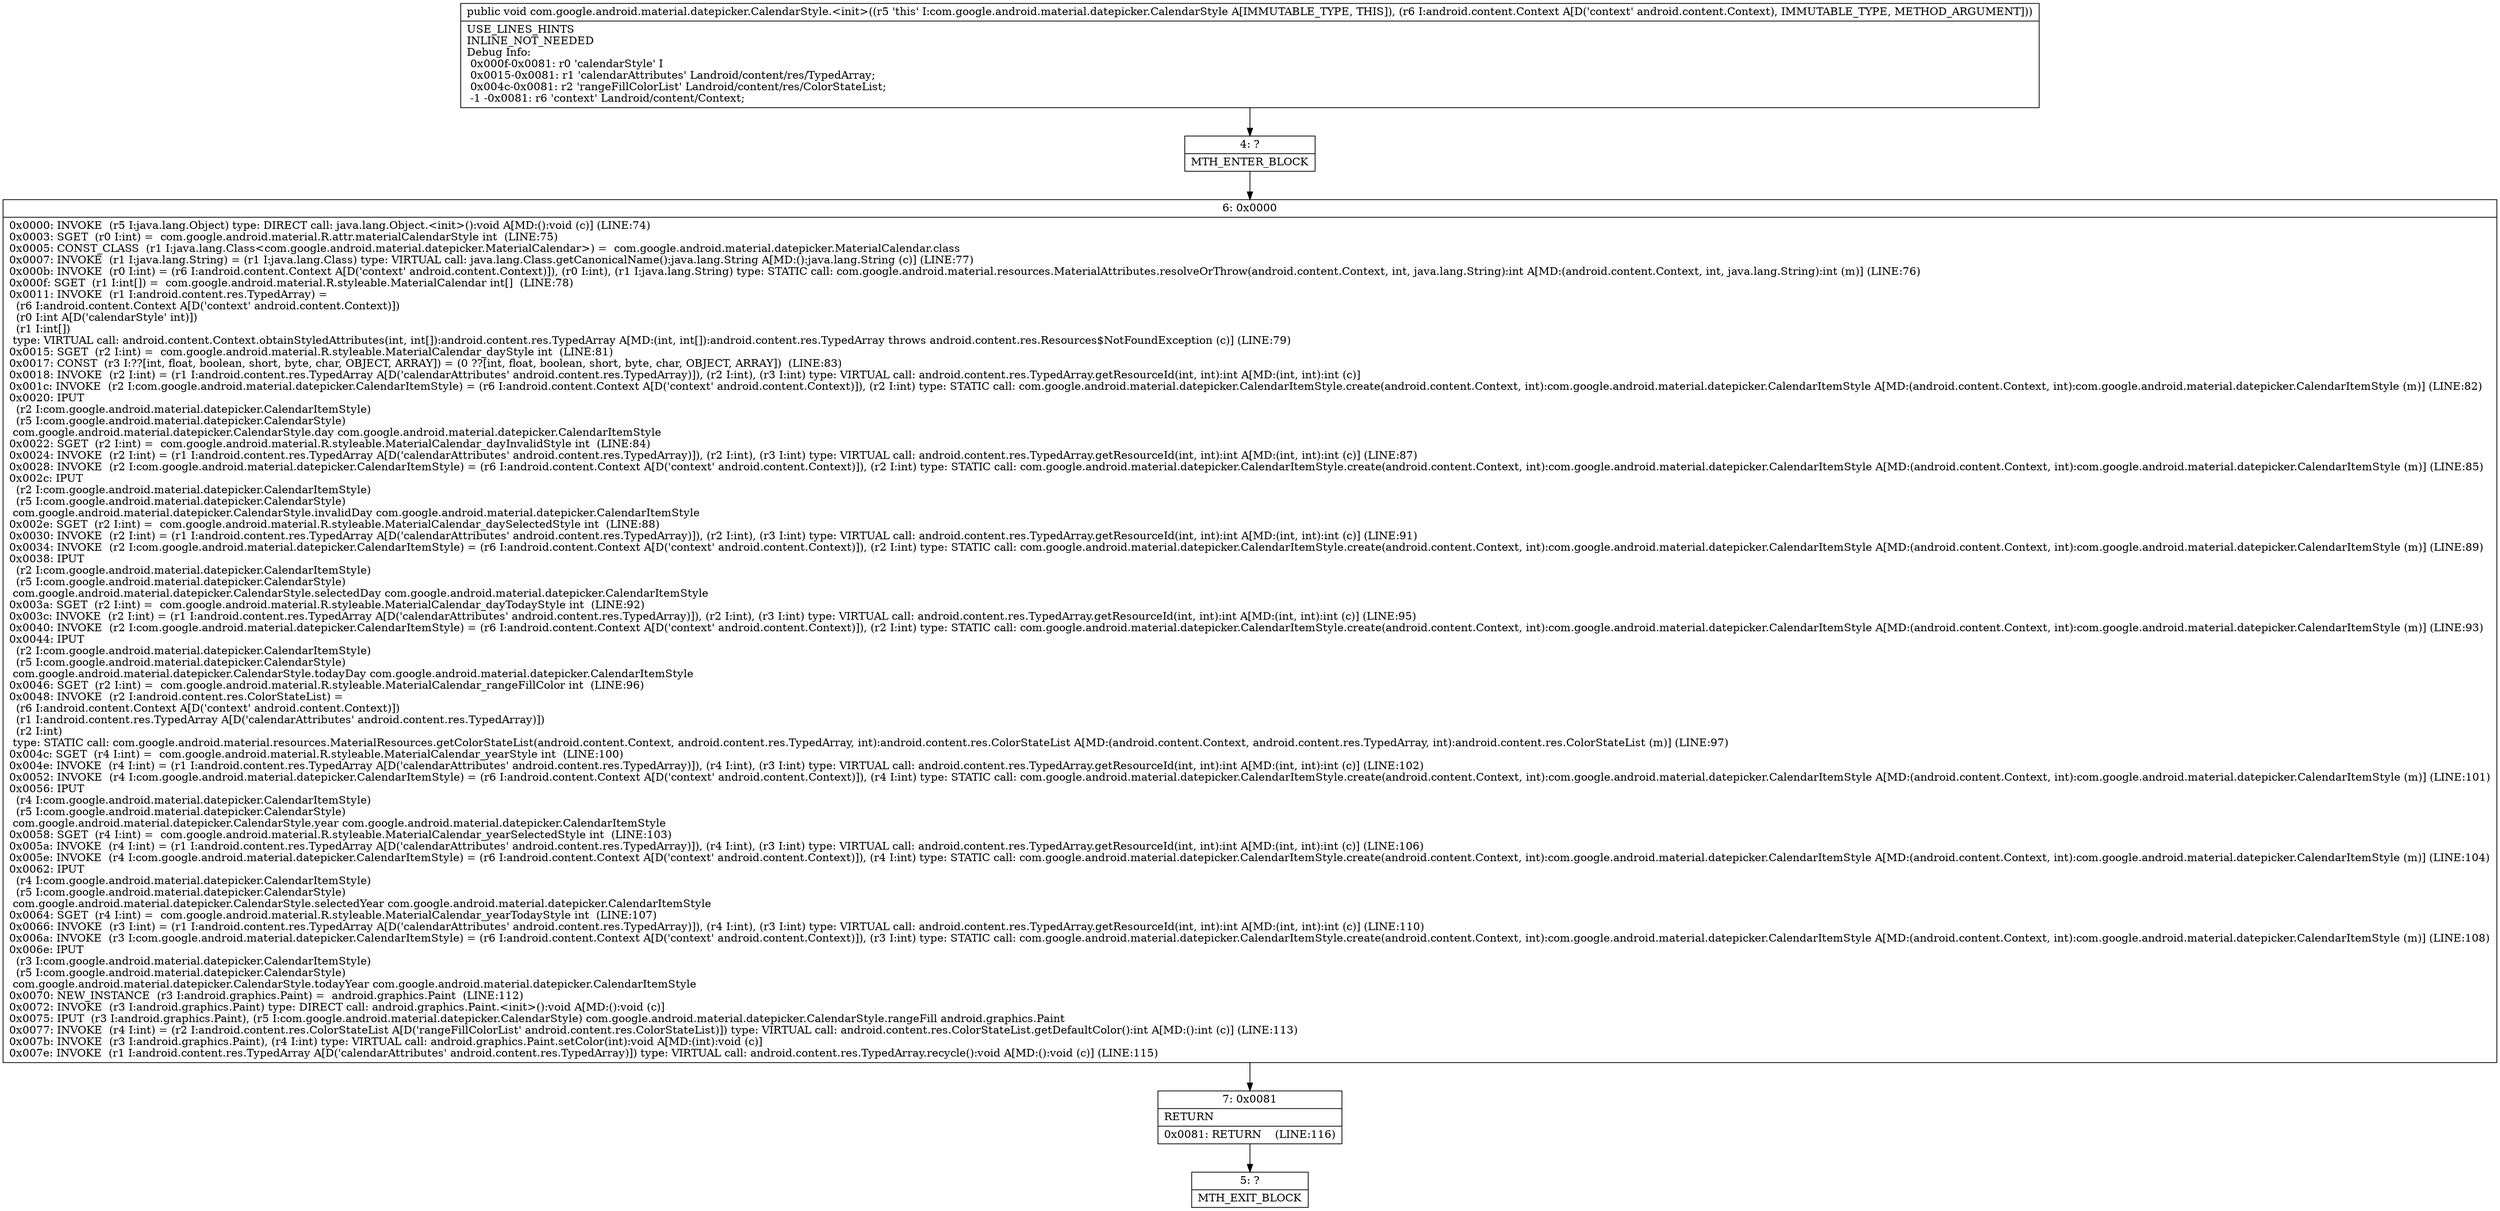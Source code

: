 digraph "CFG forcom.google.android.material.datepicker.CalendarStyle.\<init\>(Landroid\/content\/Context;)V" {
Node_4 [shape=record,label="{4\:\ ?|MTH_ENTER_BLOCK\l}"];
Node_6 [shape=record,label="{6\:\ 0x0000|0x0000: INVOKE  (r5 I:java.lang.Object) type: DIRECT call: java.lang.Object.\<init\>():void A[MD:():void (c)] (LINE:74)\l0x0003: SGET  (r0 I:int) =  com.google.android.material.R.attr.materialCalendarStyle int  (LINE:75)\l0x0005: CONST_CLASS  (r1 I:java.lang.Class\<com.google.android.material.datepicker.MaterialCalendar\>) =  com.google.android.material.datepicker.MaterialCalendar.class \l0x0007: INVOKE  (r1 I:java.lang.String) = (r1 I:java.lang.Class) type: VIRTUAL call: java.lang.Class.getCanonicalName():java.lang.String A[MD:():java.lang.String (c)] (LINE:77)\l0x000b: INVOKE  (r0 I:int) = (r6 I:android.content.Context A[D('context' android.content.Context)]), (r0 I:int), (r1 I:java.lang.String) type: STATIC call: com.google.android.material.resources.MaterialAttributes.resolveOrThrow(android.content.Context, int, java.lang.String):int A[MD:(android.content.Context, int, java.lang.String):int (m)] (LINE:76)\l0x000f: SGET  (r1 I:int[]) =  com.google.android.material.R.styleable.MaterialCalendar int[]  (LINE:78)\l0x0011: INVOKE  (r1 I:android.content.res.TypedArray) = \l  (r6 I:android.content.Context A[D('context' android.content.Context)])\l  (r0 I:int A[D('calendarStyle' int)])\l  (r1 I:int[])\l type: VIRTUAL call: android.content.Context.obtainStyledAttributes(int, int[]):android.content.res.TypedArray A[MD:(int, int[]):android.content.res.TypedArray throws android.content.res.Resources$NotFoundException (c)] (LINE:79)\l0x0015: SGET  (r2 I:int) =  com.google.android.material.R.styleable.MaterialCalendar_dayStyle int  (LINE:81)\l0x0017: CONST  (r3 I:??[int, float, boolean, short, byte, char, OBJECT, ARRAY]) = (0 ??[int, float, boolean, short, byte, char, OBJECT, ARRAY])  (LINE:83)\l0x0018: INVOKE  (r2 I:int) = (r1 I:android.content.res.TypedArray A[D('calendarAttributes' android.content.res.TypedArray)]), (r2 I:int), (r3 I:int) type: VIRTUAL call: android.content.res.TypedArray.getResourceId(int, int):int A[MD:(int, int):int (c)]\l0x001c: INVOKE  (r2 I:com.google.android.material.datepicker.CalendarItemStyle) = (r6 I:android.content.Context A[D('context' android.content.Context)]), (r2 I:int) type: STATIC call: com.google.android.material.datepicker.CalendarItemStyle.create(android.content.Context, int):com.google.android.material.datepicker.CalendarItemStyle A[MD:(android.content.Context, int):com.google.android.material.datepicker.CalendarItemStyle (m)] (LINE:82)\l0x0020: IPUT  \l  (r2 I:com.google.android.material.datepicker.CalendarItemStyle)\l  (r5 I:com.google.android.material.datepicker.CalendarStyle)\l com.google.android.material.datepicker.CalendarStyle.day com.google.android.material.datepicker.CalendarItemStyle \l0x0022: SGET  (r2 I:int) =  com.google.android.material.R.styleable.MaterialCalendar_dayInvalidStyle int  (LINE:84)\l0x0024: INVOKE  (r2 I:int) = (r1 I:android.content.res.TypedArray A[D('calendarAttributes' android.content.res.TypedArray)]), (r2 I:int), (r3 I:int) type: VIRTUAL call: android.content.res.TypedArray.getResourceId(int, int):int A[MD:(int, int):int (c)] (LINE:87)\l0x0028: INVOKE  (r2 I:com.google.android.material.datepicker.CalendarItemStyle) = (r6 I:android.content.Context A[D('context' android.content.Context)]), (r2 I:int) type: STATIC call: com.google.android.material.datepicker.CalendarItemStyle.create(android.content.Context, int):com.google.android.material.datepicker.CalendarItemStyle A[MD:(android.content.Context, int):com.google.android.material.datepicker.CalendarItemStyle (m)] (LINE:85)\l0x002c: IPUT  \l  (r2 I:com.google.android.material.datepicker.CalendarItemStyle)\l  (r5 I:com.google.android.material.datepicker.CalendarStyle)\l com.google.android.material.datepicker.CalendarStyle.invalidDay com.google.android.material.datepicker.CalendarItemStyle \l0x002e: SGET  (r2 I:int) =  com.google.android.material.R.styleable.MaterialCalendar_daySelectedStyle int  (LINE:88)\l0x0030: INVOKE  (r2 I:int) = (r1 I:android.content.res.TypedArray A[D('calendarAttributes' android.content.res.TypedArray)]), (r2 I:int), (r3 I:int) type: VIRTUAL call: android.content.res.TypedArray.getResourceId(int, int):int A[MD:(int, int):int (c)] (LINE:91)\l0x0034: INVOKE  (r2 I:com.google.android.material.datepicker.CalendarItemStyle) = (r6 I:android.content.Context A[D('context' android.content.Context)]), (r2 I:int) type: STATIC call: com.google.android.material.datepicker.CalendarItemStyle.create(android.content.Context, int):com.google.android.material.datepicker.CalendarItemStyle A[MD:(android.content.Context, int):com.google.android.material.datepicker.CalendarItemStyle (m)] (LINE:89)\l0x0038: IPUT  \l  (r2 I:com.google.android.material.datepicker.CalendarItemStyle)\l  (r5 I:com.google.android.material.datepicker.CalendarStyle)\l com.google.android.material.datepicker.CalendarStyle.selectedDay com.google.android.material.datepicker.CalendarItemStyle \l0x003a: SGET  (r2 I:int) =  com.google.android.material.R.styleable.MaterialCalendar_dayTodayStyle int  (LINE:92)\l0x003c: INVOKE  (r2 I:int) = (r1 I:android.content.res.TypedArray A[D('calendarAttributes' android.content.res.TypedArray)]), (r2 I:int), (r3 I:int) type: VIRTUAL call: android.content.res.TypedArray.getResourceId(int, int):int A[MD:(int, int):int (c)] (LINE:95)\l0x0040: INVOKE  (r2 I:com.google.android.material.datepicker.CalendarItemStyle) = (r6 I:android.content.Context A[D('context' android.content.Context)]), (r2 I:int) type: STATIC call: com.google.android.material.datepicker.CalendarItemStyle.create(android.content.Context, int):com.google.android.material.datepicker.CalendarItemStyle A[MD:(android.content.Context, int):com.google.android.material.datepicker.CalendarItemStyle (m)] (LINE:93)\l0x0044: IPUT  \l  (r2 I:com.google.android.material.datepicker.CalendarItemStyle)\l  (r5 I:com.google.android.material.datepicker.CalendarStyle)\l com.google.android.material.datepicker.CalendarStyle.todayDay com.google.android.material.datepicker.CalendarItemStyle \l0x0046: SGET  (r2 I:int) =  com.google.android.material.R.styleable.MaterialCalendar_rangeFillColor int  (LINE:96)\l0x0048: INVOKE  (r2 I:android.content.res.ColorStateList) = \l  (r6 I:android.content.Context A[D('context' android.content.Context)])\l  (r1 I:android.content.res.TypedArray A[D('calendarAttributes' android.content.res.TypedArray)])\l  (r2 I:int)\l type: STATIC call: com.google.android.material.resources.MaterialResources.getColorStateList(android.content.Context, android.content.res.TypedArray, int):android.content.res.ColorStateList A[MD:(android.content.Context, android.content.res.TypedArray, int):android.content.res.ColorStateList (m)] (LINE:97)\l0x004c: SGET  (r4 I:int) =  com.google.android.material.R.styleable.MaterialCalendar_yearStyle int  (LINE:100)\l0x004e: INVOKE  (r4 I:int) = (r1 I:android.content.res.TypedArray A[D('calendarAttributes' android.content.res.TypedArray)]), (r4 I:int), (r3 I:int) type: VIRTUAL call: android.content.res.TypedArray.getResourceId(int, int):int A[MD:(int, int):int (c)] (LINE:102)\l0x0052: INVOKE  (r4 I:com.google.android.material.datepicker.CalendarItemStyle) = (r6 I:android.content.Context A[D('context' android.content.Context)]), (r4 I:int) type: STATIC call: com.google.android.material.datepicker.CalendarItemStyle.create(android.content.Context, int):com.google.android.material.datepicker.CalendarItemStyle A[MD:(android.content.Context, int):com.google.android.material.datepicker.CalendarItemStyle (m)] (LINE:101)\l0x0056: IPUT  \l  (r4 I:com.google.android.material.datepicker.CalendarItemStyle)\l  (r5 I:com.google.android.material.datepicker.CalendarStyle)\l com.google.android.material.datepicker.CalendarStyle.year com.google.android.material.datepicker.CalendarItemStyle \l0x0058: SGET  (r4 I:int) =  com.google.android.material.R.styleable.MaterialCalendar_yearSelectedStyle int  (LINE:103)\l0x005a: INVOKE  (r4 I:int) = (r1 I:android.content.res.TypedArray A[D('calendarAttributes' android.content.res.TypedArray)]), (r4 I:int), (r3 I:int) type: VIRTUAL call: android.content.res.TypedArray.getResourceId(int, int):int A[MD:(int, int):int (c)] (LINE:106)\l0x005e: INVOKE  (r4 I:com.google.android.material.datepicker.CalendarItemStyle) = (r6 I:android.content.Context A[D('context' android.content.Context)]), (r4 I:int) type: STATIC call: com.google.android.material.datepicker.CalendarItemStyle.create(android.content.Context, int):com.google.android.material.datepicker.CalendarItemStyle A[MD:(android.content.Context, int):com.google.android.material.datepicker.CalendarItemStyle (m)] (LINE:104)\l0x0062: IPUT  \l  (r4 I:com.google.android.material.datepicker.CalendarItemStyle)\l  (r5 I:com.google.android.material.datepicker.CalendarStyle)\l com.google.android.material.datepicker.CalendarStyle.selectedYear com.google.android.material.datepicker.CalendarItemStyle \l0x0064: SGET  (r4 I:int) =  com.google.android.material.R.styleable.MaterialCalendar_yearTodayStyle int  (LINE:107)\l0x0066: INVOKE  (r3 I:int) = (r1 I:android.content.res.TypedArray A[D('calendarAttributes' android.content.res.TypedArray)]), (r4 I:int), (r3 I:int) type: VIRTUAL call: android.content.res.TypedArray.getResourceId(int, int):int A[MD:(int, int):int (c)] (LINE:110)\l0x006a: INVOKE  (r3 I:com.google.android.material.datepicker.CalendarItemStyle) = (r6 I:android.content.Context A[D('context' android.content.Context)]), (r3 I:int) type: STATIC call: com.google.android.material.datepicker.CalendarItemStyle.create(android.content.Context, int):com.google.android.material.datepicker.CalendarItemStyle A[MD:(android.content.Context, int):com.google.android.material.datepicker.CalendarItemStyle (m)] (LINE:108)\l0x006e: IPUT  \l  (r3 I:com.google.android.material.datepicker.CalendarItemStyle)\l  (r5 I:com.google.android.material.datepicker.CalendarStyle)\l com.google.android.material.datepicker.CalendarStyle.todayYear com.google.android.material.datepicker.CalendarItemStyle \l0x0070: NEW_INSTANCE  (r3 I:android.graphics.Paint) =  android.graphics.Paint  (LINE:112)\l0x0072: INVOKE  (r3 I:android.graphics.Paint) type: DIRECT call: android.graphics.Paint.\<init\>():void A[MD:():void (c)]\l0x0075: IPUT  (r3 I:android.graphics.Paint), (r5 I:com.google.android.material.datepicker.CalendarStyle) com.google.android.material.datepicker.CalendarStyle.rangeFill android.graphics.Paint \l0x0077: INVOKE  (r4 I:int) = (r2 I:android.content.res.ColorStateList A[D('rangeFillColorList' android.content.res.ColorStateList)]) type: VIRTUAL call: android.content.res.ColorStateList.getDefaultColor():int A[MD:():int (c)] (LINE:113)\l0x007b: INVOKE  (r3 I:android.graphics.Paint), (r4 I:int) type: VIRTUAL call: android.graphics.Paint.setColor(int):void A[MD:(int):void (c)]\l0x007e: INVOKE  (r1 I:android.content.res.TypedArray A[D('calendarAttributes' android.content.res.TypedArray)]) type: VIRTUAL call: android.content.res.TypedArray.recycle():void A[MD:():void (c)] (LINE:115)\l}"];
Node_7 [shape=record,label="{7\:\ 0x0081|RETURN\l|0x0081: RETURN    (LINE:116)\l}"];
Node_5 [shape=record,label="{5\:\ ?|MTH_EXIT_BLOCK\l}"];
MethodNode[shape=record,label="{public void com.google.android.material.datepicker.CalendarStyle.\<init\>((r5 'this' I:com.google.android.material.datepicker.CalendarStyle A[IMMUTABLE_TYPE, THIS]), (r6 I:android.content.Context A[D('context' android.content.Context), IMMUTABLE_TYPE, METHOD_ARGUMENT]))  | USE_LINES_HINTS\lINLINE_NOT_NEEDED\lDebug Info:\l  0x000f\-0x0081: r0 'calendarStyle' I\l  0x0015\-0x0081: r1 'calendarAttributes' Landroid\/content\/res\/TypedArray;\l  0x004c\-0x0081: r2 'rangeFillColorList' Landroid\/content\/res\/ColorStateList;\l  \-1 \-0x0081: r6 'context' Landroid\/content\/Context;\l}"];
MethodNode -> Node_4;Node_4 -> Node_6;
Node_6 -> Node_7;
Node_7 -> Node_5;
}

